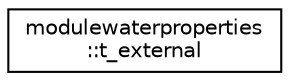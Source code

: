 digraph "Graphical Class Hierarchy"
{
 // LATEX_PDF_SIZE
  edge [fontname="Helvetica",fontsize="10",labelfontname="Helvetica",labelfontsize="10"];
  node [fontname="Helvetica",fontsize="10",shape=record];
  rankdir="LR";
  Node0 [label="modulewaterproperties\l::t_external",height=0.2,width=0.4,color="black", fillcolor="white", style="filled",URL="$structmodulewaterproperties_1_1t__external.html",tooltip=" "];
}
